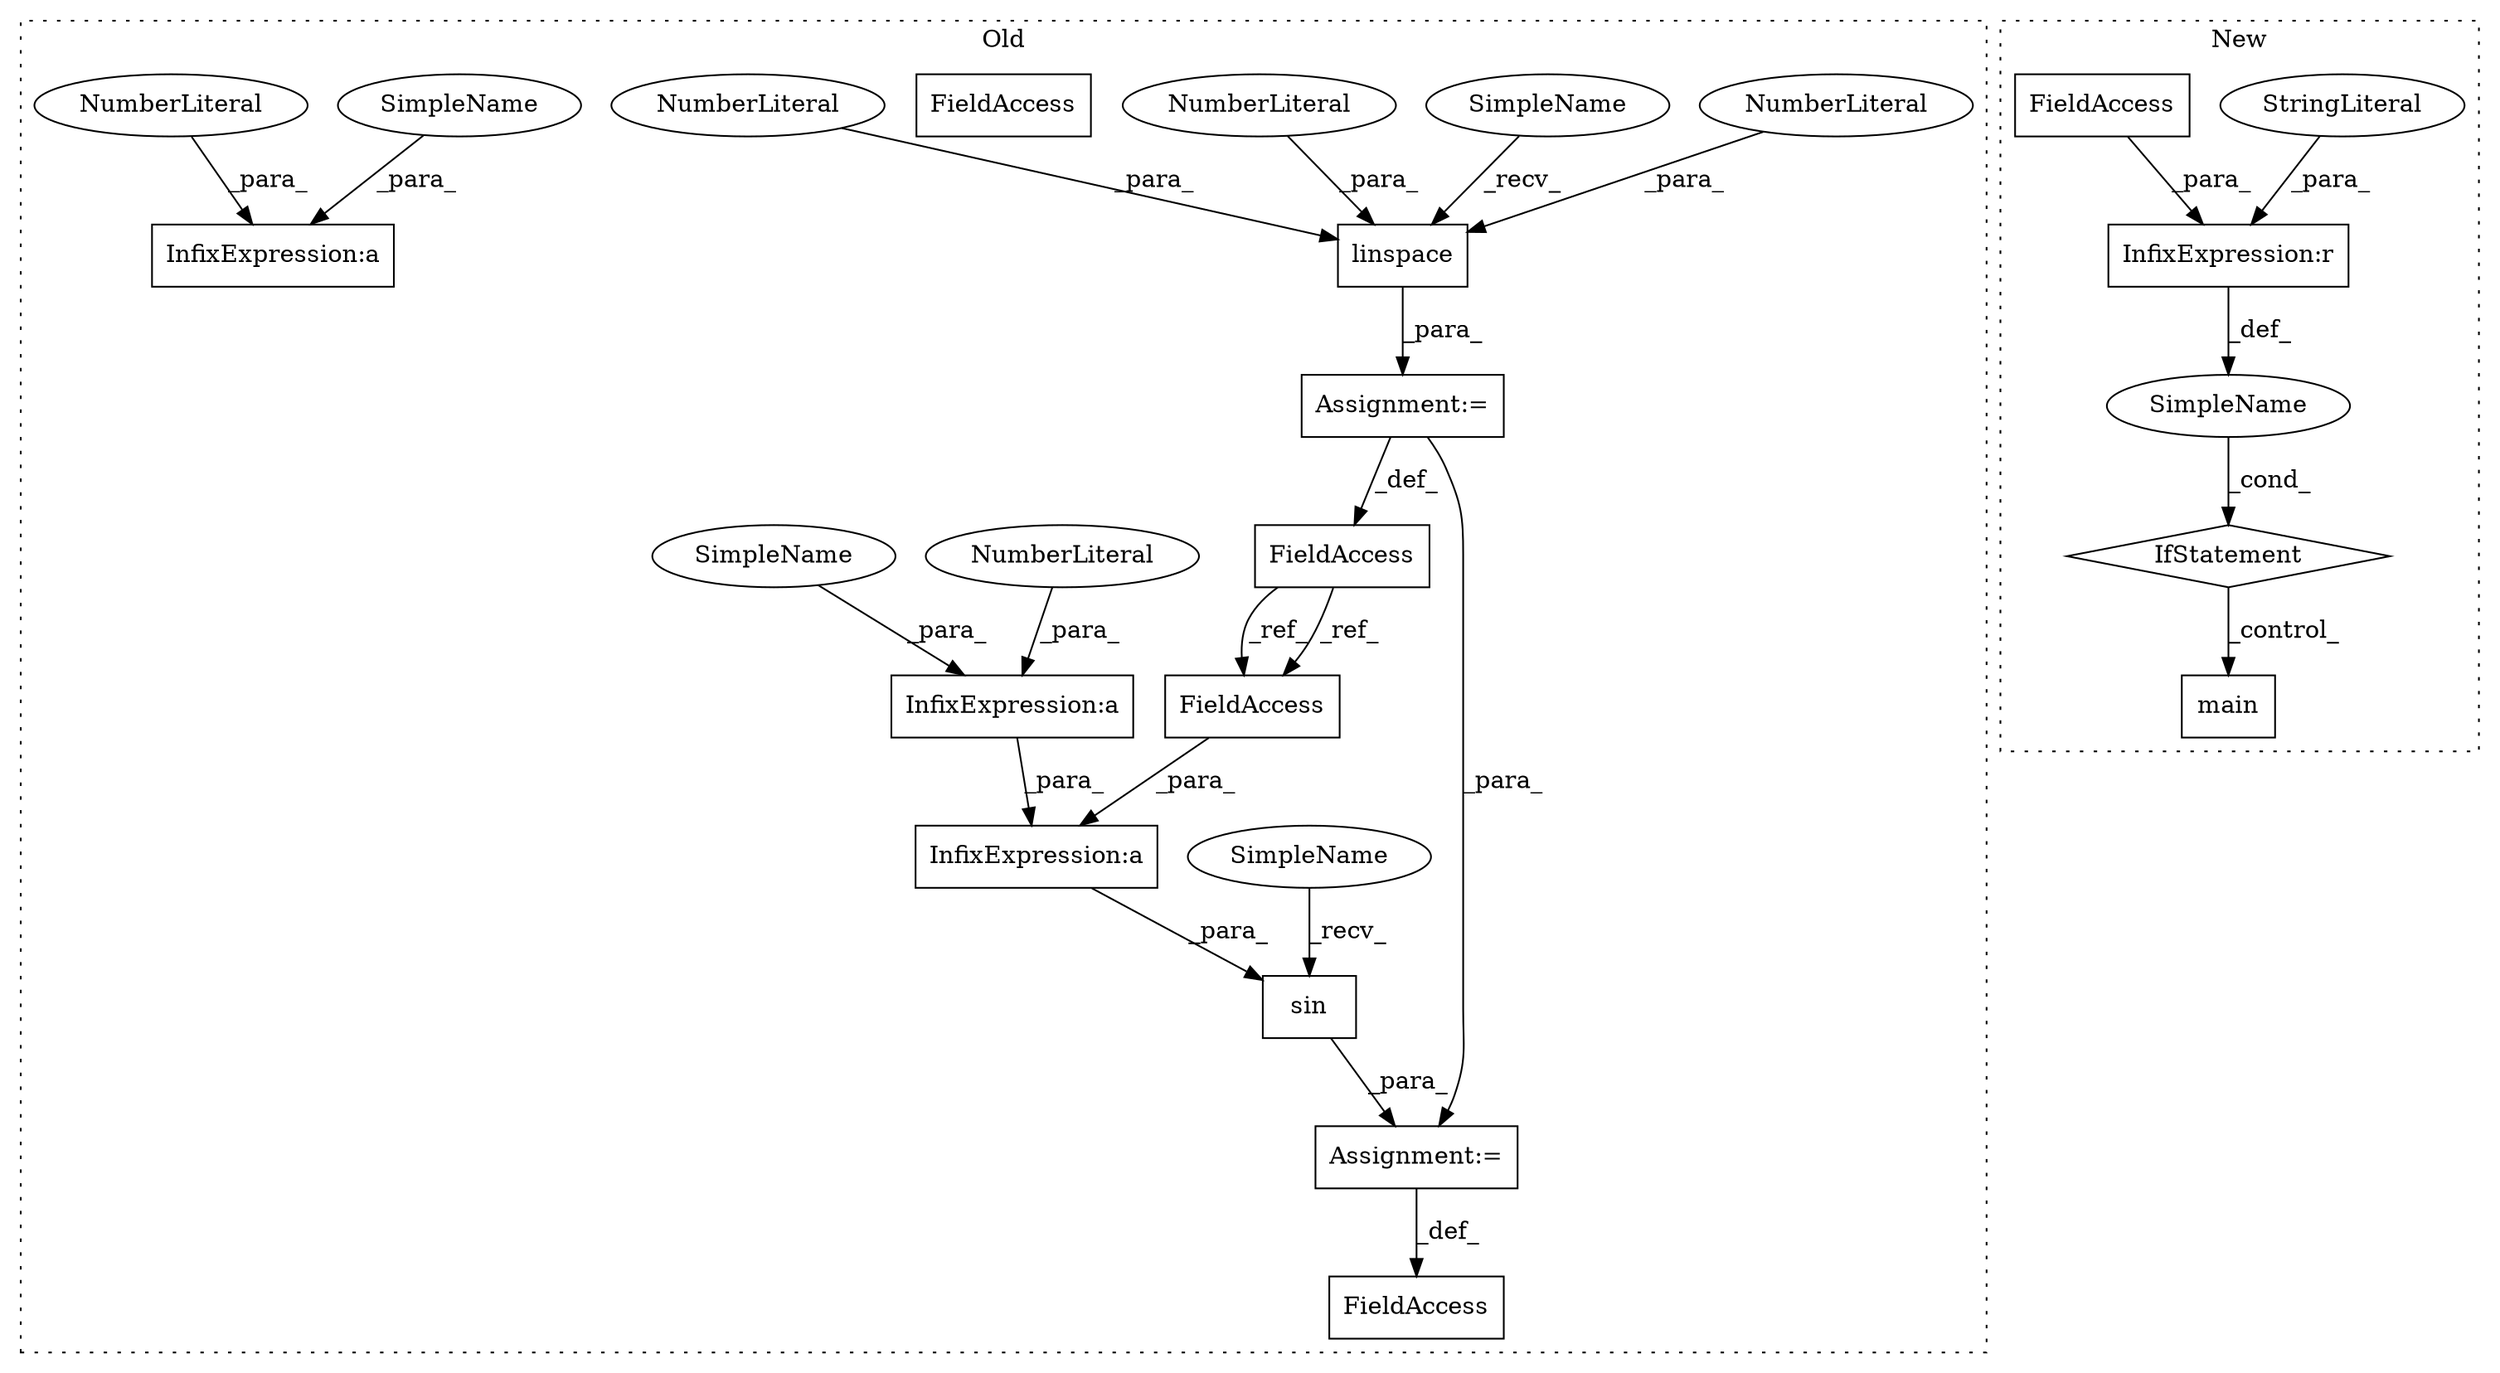 digraph G {
subgraph cluster0 {
1 [label="sin" a="32" s="601,622" l="4,1" shape="box"];
3 [label="InfixExpression:a" a="27" s="611" l="3" shape="box"];
4 [label="InfixExpression:a" a="27" s="616" l="3" shape="box"];
5 [label="NumberLiteral" a="34" s="615" l="1" shape="ellipse"];
6 [label="linspace" a="32" s="566,581" l="9,1" shape="box"];
7 [label="NumberLiteral" a="34" s="577" l="1" shape="ellipse"];
8 [label="NumberLiteral" a="34" s="575" l="1" shape="ellipse"];
9 [label="NumberLiteral" a="34" s="579" l="2" shape="ellipse"];
12 [label="FieldAccess" a="22" s="588" l="6" shape="box"];
13 [label="FieldAccess" a="22" s="553" l="6" shape="box"];
15 [label="FieldAccess" a="22" s="605" l="6" shape="box"];
18 [label="Assignment:=" a="7" s="594" l="1" shape="box"];
19 [label="Assignment:=" a="7" s="559" l="1" shape="box"];
20 [label="InfixExpression:a" a="27" s="540" l="3" shape="box"];
21 [label="NumberLiteral" a="34" s="539" l="1" shape="ellipse"];
22 [label="FieldAccess" a="22" s="605" l="6" shape="box"];
23 [label="SimpleName" a="42" s="595" l="5" shape="ellipse"];
24 [label="SimpleName" a="42" s="560" l="5" shape="ellipse"];
25 [label="SimpleName" a="42" s="619" l="2" shape="ellipse"];
26 [label="SimpleName" a="42" s="543" l="2" shape="ellipse"];
label = "Old";
style="dotted";
}
subgraph cluster1 {
2 [label="main" a="32" s="9207" l="6" shape="box"];
10 [label="InfixExpression:r" a="27" s="9174" l="4" shape="box"];
11 [label="StringLiteral" a="45" s="9178" l="10" shape="ellipse"];
14 [label="FieldAccess" a="22" s="9166" l="8" shape="box"];
16 [label="SimpleName" a="42" s="" l="" shape="ellipse"];
17 [label="IfStatement" a="25" s="9162,9188" l="4,2" shape="diamond"];
label = "New";
style="dotted";
}
1 -> 18 [label="_para_"];
3 -> 1 [label="_para_"];
4 -> 3 [label="_para_"];
5 -> 4 [label="_para_"];
6 -> 19 [label="_para_"];
7 -> 6 [label="_para_"];
8 -> 6 [label="_para_"];
9 -> 6 [label="_para_"];
10 -> 16 [label="_def_"];
11 -> 10 [label="_para_"];
13 -> 22 [label="_ref_"];
13 -> 22 [label="_ref_"];
14 -> 10 [label="_para_"];
16 -> 17 [label="_cond_"];
17 -> 2 [label="_control_"];
18 -> 12 [label="_def_"];
19 -> 13 [label="_def_"];
19 -> 18 [label="_para_"];
21 -> 20 [label="_para_"];
22 -> 3 [label="_para_"];
23 -> 1 [label="_recv_"];
24 -> 6 [label="_recv_"];
25 -> 4 [label="_para_"];
26 -> 20 [label="_para_"];
}